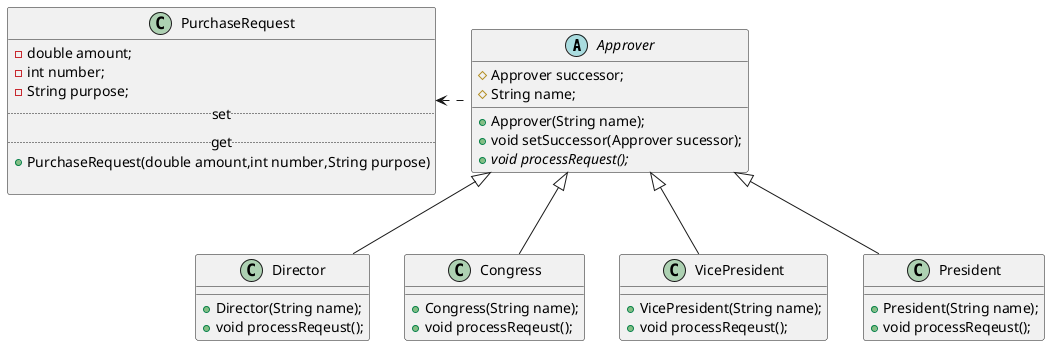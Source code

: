 @startuml

abstract class Approver{
#Approver successor;
#String name;
+Approver(String name);
+void setSuccessor(Approver sucessor);
+{abstract} void processRequest();
}

class Director{
+Director(String name);
+void processReqeust();
}

class Congress{
+Congress(String name);
+void processReqeust();
}

class VicePresident{
+VicePresident(String name);
+void processReqeust();
}

class President{
+President(String name);
+void processReqeust();
}

class PurchaseRequest{
-double amount;
-int number;
-String purpose;
..set..
..get..
+PurchaseRequest(double amount,int number,String purpose)

}

Director -up-|>Approver
Congress -up-|>Approver
VicePresident -up-|>Approver
President -up-|>Approver

Approver .left.>PurchaseRequest

@enduml